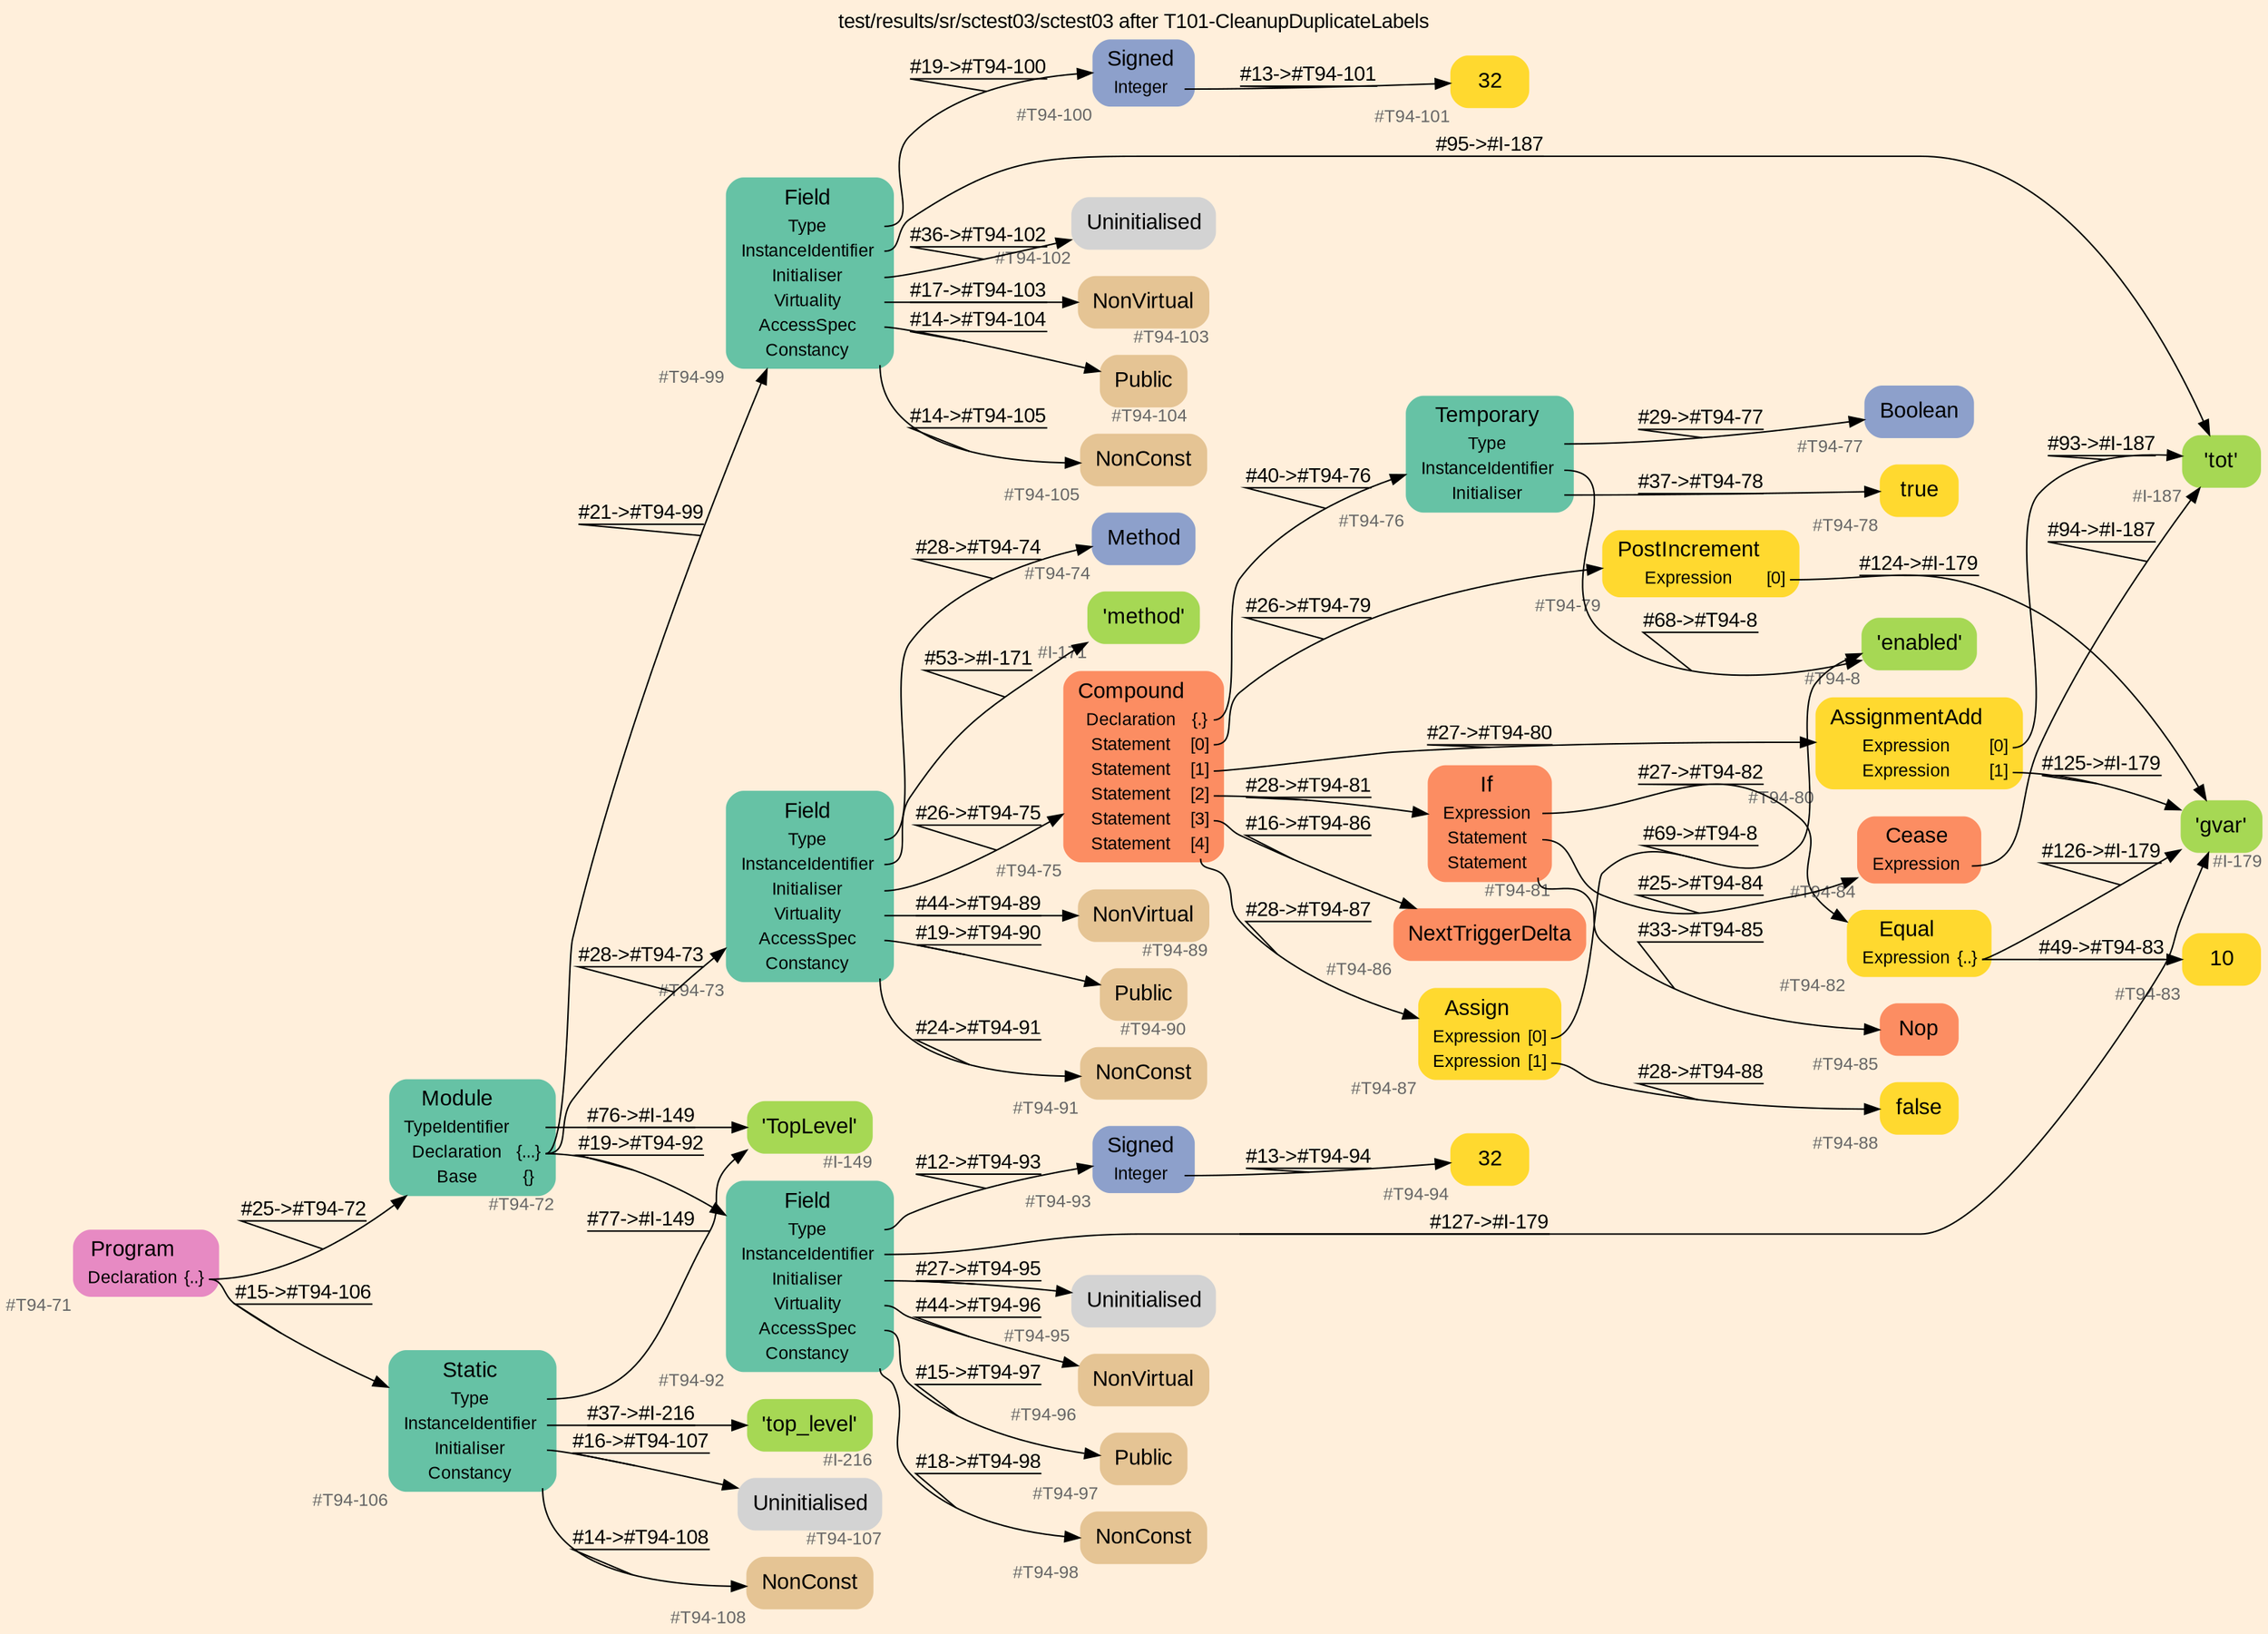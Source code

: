digraph "test/results/sr/sctest03/sctest03 after T101-CleanupDuplicateLabels" {
label = "test/results/sr/sctest03/sctest03 after T101-CleanupDuplicateLabels"
labelloc = t
graph [
    rankdir = "LR"
    ranksep = 0.3
    bgcolor = antiquewhite1
    color = black
    fontcolor = black
    fontname = "Arial"
];
node [
    fontname = "Arial"
];
edge [
    fontname = "Arial"
];

// -------------------- node figure --------------------
// -------- block #T94-71 ----------
"#T94-71" [
    fillcolor = "/set28/4"
    xlabel = "#T94-71"
    fontsize = "12"
    fontcolor = grey40
    shape = "plaintext"
    label = <<TABLE BORDER="0" CELLBORDER="0" CELLSPACING="0">
     <TR><TD><FONT COLOR="black" POINT-SIZE="15">Program</FONT></TD></TR>
     <TR><TD><FONT COLOR="black" POINT-SIZE="12">Declaration</FONT></TD><TD PORT="port0"><FONT COLOR="black" POINT-SIZE="12">{..}</FONT></TD></TR>
    </TABLE>>
    style = "rounded,filled"
];

// -------- block #T94-72 ----------
"#T94-72" [
    fillcolor = "/set28/1"
    xlabel = "#T94-72"
    fontsize = "12"
    fontcolor = grey40
    shape = "plaintext"
    label = <<TABLE BORDER="0" CELLBORDER="0" CELLSPACING="0">
     <TR><TD><FONT COLOR="black" POINT-SIZE="15">Module</FONT></TD></TR>
     <TR><TD><FONT COLOR="black" POINT-SIZE="12">TypeIdentifier</FONT></TD><TD PORT="port0"></TD></TR>
     <TR><TD><FONT COLOR="black" POINT-SIZE="12">Declaration</FONT></TD><TD PORT="port1"><FONT COLOR="black" POINT-SIZE="12">{...}</FONT></TD></TR>
     <TR><TD><FONT COLOR="black" POINT-SIZE="12">Base</FONT></TD><TD PORT="port2"><FONT COLOR="black" POINT-SIZE="12">{}</FONT></TD></TR>
    </TABLE>>
    style = "rounded,filled"
];

// -------- block #I-149 ----------
"#I-149" [
    fillcolor = "/set28/5"
    xlabel = "#I-149"
    fontsize = "12"
    fontcolor = grey40
    shape = "plaintext"
    label = <<TABLE BORDER="0" CELLBORDER="0" CELLSPACING="0">
     <TR><TD><FONT COLOR="black" POINT-SIZE="15">'TopLevel'</FONT></TD></TR>
    </TABLE>>
    style = "rounded,filled"
];

// -------- block #T94-73 ----------
"#T94-73" [
    fillcolor = "/set28/1"
    xlabel = "#T94-73"
    fontsize = "12"
    fontcolor = grey40
    shape = "plaintext"
    label = <<TABLE BORDER="0" CELLBORDER="0" CELLSPACING="0">
     <TR><TD><FONT COLOR="black" POINT-SIZE="15">Field</FONT></TD></TR>
     <TR><TD><FONT COLOR="black" POINT-SIZE="12">Type</FONT></TD><TD PORT="port0"></TD></TR>
     <TR><TD><FONT COLOR="black" POINT-SIZE="12">InstanceIdentifier</FONT></TD><TD PORT="port1"></TD></TR>
     <TR><TD><FONT COLOR="black" POINT-SIZE="12">Initialiser</FONT></TD><TD PORT="port2"></TD></TR>
     <TR><TD><FONT COLOR="black" POINT-SIZE="12">Virtuality</FONT></TD><TD PORT="port3"></TD></TR>
     <TR><TD><FONT COLOR="black" POINT-SIZE="12">AccessSpec</FONT></TD><TD PORT="port4"></TD></TR>
     <TR><TD><FONT COLOR="black" POINT-SIZE="12">Constancy</FONT></TD><TD PORT="port5"></TD></TR>
    </TABLE>>
    style = "rounded,filled"
];

// -------- block #T94-74 ----------
"#T94-74" [
    fillcolor = "/set28/3"
    xlabel = "#T94-74"
    fontsize = "12"
    fontcolor = grey40
    shape = "plaintext"
    label = <<TABLE BORDER="0" CELLBORDER="0" CELLSPACING="0">
     <TR><TD><FONT COLOR="black" POINT-SIZE="15">Method</FONT></TD></TR>
    </TABLE>>
    style = "rounded,filled"
];

// -------- block #I-171 ----------
"#I-171" [
    fillcolor = "/set28/5"
    xlabel = "#I-171"
    fontsize = "12"
    fontcolor = grey40
    shape = "plaintext"
    label = <<TABLE BORDER="0" CELLBORDER="0" CELLSPACING="0">
     <TR><TD><FONT COLOR="black" POINT-SIZE="15">'method'</FONT></TD></TR>
    </TABLE>>
    style = "rounded,filled"
];

// -------- block #T94-75 ----------
"#T94-75" [
    fillcolor = "/set28/2"
    xlabel = "#T94-75"
    fontsize = "12"
    fontcolor = grey40
    shape = "plaintext"
    label = <<TABLE BORDER="0" CELLBORDER="0" CELLSPACING="0">
     <TR><TD><FONT COLOR="black" POINT-SIZE="15">Compound</FONT></TD></TR>
     <TR><TD><FONT COLOR="black" POINT-SIZE="12">Declaration</FONT></TD><TD PORT="port0"><FONT COLOR="black" POINT-SIZE="12">{.}</FONT></TD></TR>
     <TR><TD><FONT COLOR="black" POINT-SIZE="12">Statement</FONT></TD><TD PORT="port1"><FONT COLOR="black" POINT-SIZE="12">[0]</FONT></TD></TR>
     <TR><TD><FONT COLOR="black" POINT-SIZE="12">Statement</FONT></TD><TD PORT="port2"><FONT COLOR="black" POINT-SIZE="12">[1]</FONT></TD></TR>
     <TR><TD><FONT COLOR="black" POINT-SIZE="12">Statement</FONT></TD><TD PORT="port3"><FONT COLOR="black" POINT-SIZE="12">[2]</FONT></TD></TR>
     <TR><TD><FONT COLOR="black" POINT-SIZE="12">Statement</FONT></TD><TD PORT="port4"><FONT COLOR="black" POINT-SIZE="12">[3]</FONT></TD></TR>
     <TR><TD><FONT COLOR="black" POINT-SIZE="12">Statement</FONT></TD><TD PORT="port5"><FONT COLOR="black" POINT-SIZE="12">[4]</FONT></TD></TR>
    </TABLE>>
    style = "rounded,filled"
];

// -------- block #T94-76 ----------
"#T94-76" [
    fillcolor = "/set28/1"
    xlabel = "#T94-76"
    fontsize = "12"
    fontcolor = grey40
    shape = "plaintext"
    label = <<TABLE BORDER="0" CELLBORDER="0" CELLSPACING="0">
     <TR><TD><FONT COLOR="black" POINT-SIZE="15">Temporary</FONT></TD></TR>
     <TR><TD><FONT COLOR="black" POINT-SIZE="12">Type</FONT></TD><TD PORT="port0"></TD></TR>
     <TR><TD><FONT COLOR="black" POINT-SIZE="12">InstanceIdentifier</FONT></TD><TD PORT="port1"></TD></TR>
     <TR><TD><FONT COLOR="black" POINT-SIZE="12">Initialiser</FONT></TD><TD PORT="port2"></TD></TR>
    </TABLE>>
    style = "rounded,filled"
];

// -------- block #T94-77 ----------
"#T94-77" [
    fillcolor = "/set28/3"
    xlabel = "#T94-77"
    fontsize = "12"
    fontcolor = grey40
    shape = "plaintext"
    label = <<TABLE BORDER="0" CELLBORDER="0" CELLSPACING="0">
     <TR><TD><FONT COLOR="black" POINT-SIZE="15">Boolean</FONT></TD></TR>
    </TABLE>>
    style = "rounded,filled"
];

// -------- block #T94-8 ----------
"#T94-8" [
    fillcolor = "/set28/5"
    xlabel = "#T94-8"
    fontsize = "12"
    fontcolor = grey40
    shape = "plaintext"
    label = <<TABLE BORDER="0" CELLBORDER="0" CELLSPACING="0">
     <TR><TD><FONT COLOR="black" POINT-SIZE="15">'enabled'</FONT></TD></TR>
    </TABLE>>
    style = "rounded,filled"
];

// -------- block #T94-78 ----------
"#T94-78" [
    fillcolor = "/set28/6"
    xlabel = "#T94-78"
    fontsize = "12"
    fontcolor = grey40
    shape = "plaintext"
    label = <<TABLE BORDER="0" CELLBORDER="0" CELLSPACING="0">
     <TR><TD><FONT COLOR="black" POINT-SIZE="15">true</FONT></TD></TR>
    </TABLE>>
    style = "rounded,filled"
];

// -------- block #T94-79 ----------
"#T94-79" [
    fillcolor = "/set28/6"
    xlabel = "#T94-79"
    fontsize = "12"
    fontcolor = grey40
    shape = "plaintext"
    label = <<TABLE BORDER="0" CELLBORDER="0" CELLSPACING="0">
     <TR><TD><FONT COLOR="black" POINT-SIZE="15">PostIncrement</FONT></TD></TR>
     <TR><TD><FONT COLOR="black" POINT-SIZE="12">Expression</FONT></TD><TD PORT="port0"><FONT COLOR="black" POINT-SIZE="12">[0]</FONT></TD></TR>
    </TABLE>>
    style = "rounded,filled"
];

// -------- block #I-179 ----------
"#I-179" [
    fillcolor = "/set28/5"
    xlabel = "#I-179"
    fontsize = "12"
    fontcolor = grey40
    shape = "plaintext"
    label = <<TABLE BORDER="0" CELLBORDER="0" CELLSPACING="0">
     <TR><TD><FONT COLOR="black" POINT-SIZE="15">'gvar'</FONT></TD></TR>
    </TABLE>>
    style = "rounded,filled"
];

// -------- block #T94-80 ----------
"#T94-80" [
    fillcolor = "/set28/6"
    xlabel = "#T94-80"
    fontsize = "12"
    fontcolor = grey40
    shape = "plaintext"
    label = <<TABLE BORDER="0" CELLBORDER="0" CELLSPACING="0">
     <TR><TD><FONT COLOR="black" POINT-SIZE="15">AssignmentAdd</FONT></TD></TR>
     <TR><TD><FONT COLOR="black" POINT-SIZE="12">Expression</FONT></TD><TD PORT="port0"><FONT COLOR="black" POINT-SIZE="12">[0]</FONT></TD></TR>
     <TR><TD><FONT COLOR="black" POINT-SIZE="12">Expression</FONT></TD><TD PORT="port1"><FONT COLOR="black" POINT-SIZE="12">[1]</FONT></TD></TR>
    </TABLE>>
    style = "rounded,filled"
];

// -------- block #I-187 ----------
"#I-187" [
    fillcolor = "/set28/5"
    xlabel = "#I-187"
    fontsize = "12"
    fontcolor = grey40
    shape = "plaintext"
    label = <<TABLE BORDER="0" CELLBORDER="0" CELLSPACING="0">
     <TR><TD><FONT COLOR="black" POINT-SIZE="15">'tot'</FONT></TD></TR>
    </TABLE>>
    style = "rounded,filled"
];

// -------- block #T94-81 ----------
"#T94-81" [
    fillcolor = "/set28/2"
    xlabel = "#T94-81"
    fontsize = "12"
    fontcolor = grey40
    shape = "plaintext"
    label = <<TABLE BORDER="0" CELLBORDER="0" CELLSPACING="0">
     <TR><TD><FONT COLOR="black" POINT-SIZE="15">If</FONT></TD></TR>
     <TR><TD><FONT COLOR="black" POINT-SIZE="12">Expression</FONT></TD><TD PORT="port0"></TD></TR>
     <TR><TD><FONT COLOR="black" POINT-SIZE="12">Statement</FONT></TD><TD PORT="port1"></TD></TR>
     <TR><TD><FONT COLOR="black" POINT-SIZE="12">Statement</FONT></TD><TD PORT="port2"></TD></TR>
    </TABLE>>
    style = "rounded,filled"
];

// -------- block #T94-82 ----------
"#T94-82" [
    fillcolor = "/set28/6"
    xlabel = "#T94-82"
    fontsize = "12"
    fontcolor = grey40
    shape = "plaintext"
    label = <<TABLE BORDER="0" CELLBORDER="0" CELLSPACING="0">
     <TR><TD><FONT COLOR="black" POINT-SIZE="15">Equal</FONT></TD></TR>
     <TR><TD><FONT COLOR="black" POINT-SIZE="12">Expression</FONT></TD><TD PORT="port0"><FONT COLOR="black" POINT-SIZE="12">{..}</FONT></TD></TR>
    </TABLE>>
    style = "rounded,filled"
];

// -------- block #T94-83 ----------
"#T94-83" [
    fillcolor = "/set28/6"
    xlabel = "#T94-83"
    fontsize = "12"
    fontcolor = grey40
    shape = "plaintext"
    label = <<TABLE BORDER="0" CELLBORDER="0" CELLSPACING="0">
     <TR><TD><FONT COLOR="black" POINT-SIZE="15">10</FONT></TD></TR>
    </TABLE>>
    style = "rounded,filled"
];

// -------- block #T94-84 ----------
"#T94-84" [
    fillcolor = "/set28/2"
    xlabel = "#T94-84"
    fontsize = "12"
    fontcolor = grey40
    shape = "plaintext"
    label = <<TABLE BORDER="0" CELLBORDER="0" CELLSPACING="0">
     <TR><TD><FONT COLOR="black" POINT-SIZE="15">Cease</FONT></TD></TR>
     <TR><TD><FONT COLOR="black" POINT-SIZE="12">Expression</FONT></TD><TD PORT="port0"></TD></TR>
    </TABLE>>
    style = "rounded,filled"
];

// -------- block #T94-85 ----------
"#T94-85" [
    fillcolor = "/set28/2"
    xlabel = "#T94-85"
    fontsize = "12"
    fontcolor = grey40
    shape = "plaintext"
    label = <<TABLE BORDER="0" CELLBORDER="0" CELLSPACING="0">
     <TR><TD><FONT COLOR="black" POINT-SIZE="15">Nop</FONT></TD></TR>
    </TABLE>>
    style = "rounded,filled"
];

// -------- block #T94-86 ----------
"#T94-86" [
    fillcolor = "/set28/2"
    xlabel = "#T94-86"
    fontsize = "12"
    fontcolor = grey40
    shape = "plaintext"
    label = <<TABLE BORDER="0" CELLBORDER="0" CELLSPACING="0">
     <TR><TD><FONT COLOR="black" POINT-SIZE="15">NextTriggerDelta</FONT></TD></TR>
    </TABLE>>
    style = "rounded,filled"
];

// -------- block #T94-87 ----------
"#T94-87" [
    fillcolor = "/set28/6"
    xlabel = "#T94-87"
    fontsize = "12"
    fontcolor = grey40
    shape = "plaintext"
    label = <<TABLE BORDER="0" CELLBORDER="0" CELLSPACING="0">
     <TR><TD><FONT COLOR="black" POINT-SIZE="15">Assign</FONT></TD></TR>
     <TR><TD><FONT COLOR="black" POINT-SIZE="12">Expression</FONT></TD><TD PORT="port0"><FONT COLOR="black" POINT-SIZE="12">[0]</FONT></TD></TR>
     <TR><TD><FONT COLOR="black" POINT-SIZE="12">Expression</FONT></TD><TD PORT="port1"><FONT COLOR="black" POINT-SIZE="12">[1]</FONT></TD></TR>
    </TABLE>>
    style = "rounded,filled"
];

// -------- block #T94-88 ----------
"#T94-88" [
    fillcolor = "/set28/6"
    xlabel = "#T94-88"
    fontsize = "12"
    fontcolor = grey40
    shape = "plaintext"
    label = <<TABLE BORDER="0" CELLBORDER="0" CELLSPACING="0">
     <TR><TD><FONT COLOR="black" POINT-SIZE="15">false</FONT></TD></TR>
    </TABLE>>
    style = "rounded,filled"
];

// -------- block #T94-89 ----------
"#T94-89" [
    fillcolor = "/set28/7"
    xlabel = "#T94-89"
    fontsize = "12"
    fontcolor = grey40
    shape = "plaintext"
    label = <<TABLE BORDER="0" CELLBORDER="0" CELLSPACING="0">
     <TR><TD><FONT COLOR="black" POINT-SIZE="15">NonVirtual</FONT></TD></TR>
    </TABLE>>
    style = "rounded,filled"
];

// -------- block #T94-90 ----------
"#T94-90" [
    fillcolor = "/set28/7"
    xlabel = "#T94-90"
    fontsize = "12"
    fontcolor = grey40
    shape = "plaintext"
    label = <<TABLE BORDER="0" CELLBORDER="0" CELLSPACING="0">
     <TR><TD><FONT COLOR="black" POINT-SIZE="15">Public</FONT></TD></TR>
    </TABLE>>
    style = "rounded,filled"
];

// -------- block #T94-91 ----------
"#T94-91" [
    fillcolor = "/set28/7"
    xlabel = "#T94-91"
    fontsize = "12"
    fontcolor = grey40
    shape = "plaintext"
    label = <<TABLE BORDER="0" CELLBORDER="0" CELLSPACING="0">
     <TR><TD><FONT COLOR="black" POINT-SIZE="15">NonConst</FONT></TD></TR>
    </TABLE>>
    style = "rounded,filled"
];

// -------- block #T94-92 ----------
"#T94-92" [
    fillcolor = "/set28/1"
    xlabel = "#T94-92"
    fontsize = "12"
    fontcolor = grey40
    shape = "plaintext"
    label = <<TABLE BORDER="0" CELLBORDER="0" CELLSPACING="0">
     <TR><TD><FONT COLOR="black" POINT-SIZE="15">Field</FONT></TD></TR>
     <TR><TD><FONT COLOR="black" POINT-SIZE="12">Type</FONT></TD><TD PORT="port0"></TD></TR>
     <TR><TD><FONT COLOR="black" POINT-SIZE="12">InstanceIdentifier</FONT></TD><TD PORT="port1"></TD></TR>
     <TR><TD><FONT COLOR="black" POINT-SIZE="12">Initialiser</FONT></TD><TD PORT="port2"></TD></TR>
     <TR><TD><FONT COLOR="black" POINT-SIZE="12">Virtuality</FONT></TD><TD PORT="port3"></TD></TR>
     <TR><TD><FONT COLOR="black" POINT-SIZE="12">AccessSpec</FONT></TD><TD PORT="port4"></TD></TR>
     <TR><TD><FONT COLOR="black" POINT-SIZE="12">Constancy</FONT></TD><TD PORT="port5"></TD></TR>
    </TABLE>>
    style = "rounded,filled"
];

// -------- block #T94-93 ----------
"#T94-93" [
    fillcolor = "/set28/3"
    xlabel = "#T94-93"
    fontsize = "12"
    fontcolor = grey40
    shape = "plaintext"
    label = <<TABLE BORDER="0" CELLBORDER="0" CELLSPACING="0">
     <TR><TD><FONT COLOR="black" POINT-SIZE="15">Signed</FONT></TD></TR>
     <TR><TD><FONT COLOR="black" POINT-SIZE="12">Integer</FONT></TD><TD PORT="port0"></TD></TR>
    </TABLE>>
    style = "rounded,filled"
];

// -------- block #T94-94 ----------
"#T94-94" [
    fillcolor = "/set28/6"
    xlabel = "#T94-94"
    fontsize = "12"
    fontcolor = grey40
    shape = "plaintext"
    label = <<TABLE BORDER="0" CELLBORDER="0" CELLSPACING="0">
     <TR><TD><FONT COLOR="black" POINT-SIZE="15">32</FONT></TD></TR>
    </TABLE>>
    style = "rounded,filled"
];

// -------- block #T94-95 ----------
"#T94-95" [
    xlabel = "#T94-95"
    fontsize = "12"
    fontcolor = grey40
    shape = "plaintext"
    label = <<TABLE BORDER="0" CELLBORDER="0" CELLSPACING="0">
     <TR><TD><FONT COLOR="black" POINT-SIZE="15">Uninitialised</FONT></TD></TR>
    </TABLE>>
    style = "rounded,filled"
];

// -------- block #T94-96 ----------
"#T94-96" [
    fillcolor = "/set28/7"
    xlabel = "#T94-96"
    fontsize = "12"
    fontcolor = grey40
    shape = "plaintext"
    label = <<TABLE BORDER="0" CELLBORDER="0" CELLSPACING="0">
     <TR><TD><FONT COLOR="black" POINT-SIZE="15">NonVirtual</FONT></TD></TR>
    </TABLE>>
    style = "rounded,filled"
];

// -------- block #T94-97 ----------
"#T94-97" [
    fillcolor = "/set28/7"
    xlabel = "#T94-97"
    fontsize = "12"
    fontcolor = grey40
    shape = "plaintext"
    label = <<TABLE BORDER="0" CELLBORDER="0" CELLSPACING="0">
     <TR><TD><FONT COLOR="black" POINT-SIZE="15">Public</FONT></TD></TR>
    </TABLE>>
    style = "rounded,filled"
];

// -------- block #T94-98 ----------
"#T94-98" [
    fillcolor = "/set28/7"
    xlabel = "#T94-98"
    fontsize = "12"
    fontcolor = grey40
    shape = "plaintext"
    label = <<TABLE BORDER="0" CELLBORDER="0" CELLSPACING="0">
     <TR><TD><FONT COLOR="black" POINT-SIZE="15">NonConst</FONT></TD></TR>
    </TABLE>>
    style = "rounded,filled"
];

// -------- block #T94-99 ----------
"#T94-99" [
    fillcolor = "/set28/1"
    xlabel = "#T94-99"
    fontsize = "12"
    fontcolor = grey40
    shape = "plaintext"
    label = <<TABLE BORDER="0" CELLBORDER="0" CELLSPACING="0">
     <TR><TD><FONT COLOR="black" POINT-SIZE="15">Field</FONT></TD></TR>
     <TR><TD><FONT COLOR="black" POINT-SIZE="12">Type</FONT></TD><TD PORT="port0"></TD></TR>
     <TR><TD><FONT COLOR="black" POINT-SIZE="12">InstanceIdentifier</FONT></TD><TD PORT="port1"></TD></TR>
     <TR><TD><FONT COLOR="black" POINT-SIZE="12">Initialiser</FONT></TD><TD PORT="port2"></TD></TR>
     <TR><TD><FONT COLOR="black" POINT-SIZE="12">Virtuality</FONT></TD><TD PORT="port3"></TD></TR>
     <TR><TD><FONT COLOR="black" POINT-SIZE="12">AccessSpec</FONT></TD><TD PORT="port4"></TD></TR>
     <TR><TD><FONT COLOR="black" POINT-SIZE="12">Constancy</FONT></TD><TD PORT="port5"></TD></TR>
    </TABLE>>
    style = "rounded,filled"
];

// -------- block #T94-100 ----------
"#T94-100" [
    fillcolor = "/set28/3"
    xlabel = "#T94-100"
    fontsize = "12"
    fontcolor = grey40
    shape = "plaintext"
    label = <<TABLE BORDER="0" CELLBORDER="0" CELLSPACING="0">
     <TR><TD><FONT COLOR="black" POINT-SIZE="15">Signed</FONT></TD></TR>
     <TR><TD><FONT COLOR="black" POINT-SIZE="12">Integer</FONT></TD><TD PORT="port0"></TD></TR>
    </TABLE>>
    style = "rounded,filled"
];

// -------- block #T94-101 ----------
"#T94-101" [
    fillcolor = "/set28/6"
    xlabel = "#T94-101"
    fontsize = "12"
    fontcolor = grey40
    shape = "plaintext"
    label = <<TABLE BORDER="0" CELLBORDER="0" CELLSPACING="0">
     <TR><TD><FONT COLOR="black" POINT-SIZE="15">32</FONT></TD></TR>
    </TABLE>>
    style = "rounded,filled"
];

// -------- block #T94-102 ----------
"#T94-102" [
    xlabel = "#T94-102"
    fontsize = "12"
    fontcolor = grey40
    shape = "plaintext"
    label = <<TABLE BORDER="0" CELLBORDER="0" CELLSPACING="0">
     <TR><TD><FONT COLOR="black" POINT-SIZE="15">Uninitialised</FONT></TD></TR>
    </TABLE>>
    style = "rounded,filled"
];

// -------- block #T94-103 ----------
"#T94-103" [
    fillcolor = "/set28/7"
    xlabel = "#T94-103"
    fontsize = "12"
    fontcolor = grey40
    shape = "plaintext"
    label = <<TABLE BORDER="0" CELLBORDER="0" CELLSPACING="0">
     <TR><TD><FONT COLOR="black" POINT-SIZE="15">NonVirtual</FONT></TD></TR>
    </TABLE>>
    style = "rounded,filled"
];

// -------- block #T94-104 ----------
"#T94-104" [
    fillcolor = "/set28/7"
    xlabel = "#T94-104"
    fontsize = "12"
    fontcolor = grey40
    shape = "plaintext"
    label = <<TABLE BORDER="0" CELLBORDER="0" CELLSPACING="0">
     <TR><TD><FONT COLOR="black" POINT-SIZE="15">Public</FONT></TD></TR>
    </TABLE>>
    style = "rounded,filled"
];

// -------- block #T94-105 ----------
"#T94-105" [
    fillcolor = "/set28/7"
    xlabel = "#T94-105"
    fontsize = "12"
    fontcolor = grey40
    shape = "plaintext"
    label = <<TABLE BORDER="0" CELLBORDER="0" CELLSPACING="0">
     <TR><TD><FONT COLOR="black" POINT-SIZE="15">NonConst</FONT></TD></TR>
    </TABLE>>
    style = "rounded,filled"
];

// -------- block #T94-106 ----------
"#T94-106" [
    fillcolor = "/set28/1"
    xlabel = "#T94-106"
    fontsize = "12"
    fontcolor = grey40
    shape = "plaintext"
    label = <<TABLE BORDER="0" CELLBORDER="0" CELLSPACING="0">
     <TR><TD><FONT COLOR="black" POINT-SIZE="15">Static</FONT></TD></TR>
     <TR><TD><FONT COLOR="black" POINT-SIZE="12">Type</FONT></TD><TD PORT="port0"></TD></TR>
     <TR><TD><FONT COLOR="black" POINT-SIZE="12">InstanceIdentifier</FONT></TD><TD PORT="port1"></TD></TR>
     <TR><TD><FONT COLOR="black" POINT-SIZE="12">Initialiser</FONT></TD><TD PORT="port2"></TD></TR>
     <TR><TD><FONT COLOR="black" POINT-SIZE="12">Constancy</FONT></TD><TD PORT="port3"></TD></TR>
    </TABLE>>
    style = "rounded,filled"
];

// -------- block #I-216 ----------
"#I-216" [
    fillcolor = "/set28/5"
    xlabel = "#I-216"
    fontsize = "12"
    fontcolor = grey40
    shape = "plaintext"
    label = <<TABLE BORDER="0" CELLBORDER="0" CELLSPACING="0">
     <TR><TD><FONT COLOR="black" POINT-SIZE="15">'top_level'</FONT></TD></TR>
    </TABLE>>
    style = "rounded,filled"
];

// -------- block #T94-107 ----------
"#T94-107" [
    xlabel = "#T94-107"
    fontsize = "12"
    fontcolor = grey40
    shape = "plaintext"
    label = <<TABLE BORDER="0" CELLBORDER="0" CELLSPACING="0">
     <TR><TD><FONT COLOR="black" POINT-SIZE="15">Uninitialised</FONT></TD></TR>
    </TABLE>>
    style = "rounded,filled"
];

// -------- block #T94-108 ----------
"#T94-108" [
    fillcolor = "/set28/7"
    xlabel = "#T94-108"
    fontsize = "12"
    fontcolor = grey40
    shape = "plaintext"
    label = <<TABLE BORDER="0" CELLBORDER="0" CELLSPACING="0">
     <TR><TD><FONT COLOR="black" POINT-SIZE="15">NonConst</FONT></TD></TR>
    </TABLE>>
    style = "rounded,filled"
];

"#T94-71":port0 -> "#T94-72" [
    label = "#25-&gt;#T94-72"
    decorate = true
    color = black
    fontcolor = black
];

"#T94-71":port0 -> "#T94-106" [
    label = "#15-&gt;#T94-106"
    decorate = true
    color = black
    fontcolor = black
];

"#T94-72":port0 -> "#I-149" [
    label = "#76-&gt;#I-149"
    decorate = true
    color = black
    fontcolor = black
];

"#T94-72":port1 -> "#T94-73" [
    label = "#28-&gt;#T94-73"
    decorate = true
    color = black
    fontcolor = black
];

"#T94-72":port1 -> "#T94-92" [
    label = "#19-&gt;#T94-92"
    decorate = true
    color = black
    fontcolor = black
];

"#T94-72":port1 -> "#T94-99" [
    label = "#21-&gt;#T94-99"
    decorate = true
    color = black
    fontcolor = black
];

"#T94-73":port0 -> "#T94-74" [
    label = "#28-&gt;#T94-74"
    decorate = true
    color = black
    fontcolor = black
];

"#T94-73":port1 -> "#I-171" [
    label = "#53-&gt;#I-171"
    decorate = true
    color = black
    fontcolor = black
];

"#T94-73":port2 -> "#T94-75" [
    label = "#26-&gt;#T94-75"
    decorate = true
    color = black
    fontcolor = black
];

"#T94-73":port3 -> "#T94-89" [
    label = "#44-&gt;#T94-89"
    decorate = true
    color = black
    fontcolor = black
];

"#T94-73":port4 -> "#T94-90" [
    label = "#19-&gt;#T94-90"
    decorate = true
    color = black
    fontcolor = black
];

"#T94-73":port5 -> "#T94-91" [
    label = "#24-&gt;#T94-91"
    decorate = true
    color = black
    fontcolor = black
];

"#T94-75":port0 -> "#T94-76" [
    label = "#40-&gt;#T94-76"
    decorate = true
    color = black
    fontcolor = black
];

"#T94-75":port1 -> "#T94-79" [
    label = "#26-&gt;#T94-79"
    decorate = true
    color = black
    fontcolor = black
];

"#T94-75":port2 -> "#T94-80" [
    label = "#27-&gt;#T94-80"
    decorate = true
    color = black
    fontcolor = black
];

"#T94-75":port3 -> "#T94-81" [
    label = "#28-&gt;#T94-81"
    decorate = true
    color = black
    fontcolor = black
];

"#T94-75":port4 -> "#T94-86" [
    label = "#16-&gt;#T94-86"
    decorate = true
    color = black
    fontcolor = black
];

"#T94-75":port5 -> "#T94-87" [
    label = "#28-&gt;#T94-87"
    decorate = true
    color = black
    fontcolor = black
];

"#T94-76":port0 -> "#T94-77" [
    label = "#29-&gt;#T94-77"
    decorate = true
    color = black
    fontcolor = black
];

"#T94-76":port1 -> "#T94-8" [
    label = "#68-&gt;#T94-8"
    decorate = true
    color = black
    fontcolor = black
];

"#T94-76":port2 -> "#T94-78" [
    label = "#37-&gt;#T94-78"
    decorate = true
    color = black
    fontcolor = black
];

"#T94-79":port0 -> "#I-179" [
    label = "#124-&gt;#I-179"
    decorate = true
    color = black
    fontcolor = black
];

"#T94-80":port0 -> "#I-187" [
    label = "#93-&gt;#I-187"
    decorate = true
    color = black
    fontcolor = black
];

"#T94-80":port1 -> "#I-179" [
    label = "#125-&gt;#I-179"
    decorate = true
    color = black
    fontcolor = black
];

"#T94-81":port0 -> "#T94-82" [
    label = "#27-&gt;#T94-82"
    decorate = true
    color = black
    fontcolor = black
];

"#T94-81":port1 -> "#T94-84" [
    label = "#25-&gt;#T94-84"
    decorate = true
    color = black
    fontcolor = black
];

"#T94-81":port2 -> "#T94-85" [
    label = "#33-&gt;#T94-85"
    decorate = true
    color = black
    fontcolor = black
];

"#T94-82":port0 -> "#I-179" [
    label = "#126-&gt;#I-179"
    decorate = true
    color = black
    fontcolor = black
];

"#T94-82":port0 -> "#T94-83" [
    label = "#49-&gt;#T94-83"
    decorate = true
    color = black
    fontcolor = black
];

"#T94-84":port0 -> "#I-187" [
    label = "#94-&gt;#I-187"
    decorate = true
    color = black
    fontcolor = black
];

"#T94-87":port0 -> "#T94-8" [
    label = "#69-&gt;#T94-8"
    decorate = true
    color = black
    fontcolor = black
];

"#T94-87":port1 -> "#T94-88" [
    label = "#28-&gt;#T94-88"
    decorate = true
    color = black
    fontcolor = black
];

"#T94-92":port0 -> "#T94-93" [
    label = "#12-&gt;#T94-93"
    decorate = true
    color = black
    fontcolor = black
];

"#T94-92":port1 -> "#I-179" [
    label = "#127-&gt;#I-179"
    decorate = true
    color = black
    fontcolor = black
];

"#T94-92":port2 -> "#T94-95" [
    label = "#27-&gt;#T94-95"
    decorate = true
    color = black
    fontcolor = black
];

"#T94-92":port3 -> "#T94-96" [
    label = "#44-&gt;#T94-96"
    decorate = true
    color = black
    fontcolor = black
];

"#T94-92":port4 -> "#T94-97" [
    label = "#15-&gt;#T94-97"
    decorate = true
    color = black
    fontcolor = black
];

"#T94-92":port5 -> "#T94-98" [
    label = "#18-&gt;#T94-98"
    decorate = true
    color = black
    fontcolor = black
];

"#T94-93":port0 -> "#T94-94" [
    label = "#13-&gt;#T94-94"
    decorate = true
    color = black
    fontcolor = black
];

"#T94-99":port0 -> "#T94-100" [
    label = "#19-&gt;#T94-100"
    decorate = true
    color = black
    fontcolor = black
];

"#T94-99":port1 -> "#I-187" [
    label = "#95-&gt;#I-187"
    decorate = true
    color = black
    fontcolor = black
];

"#T94-99":port2 -> "#T94-102" [
    label = "#36-&gt;#T94-102"
    decorate = true
    color = black
    fontcolor = black
];

"#T94-99":port3 -> "#T94-103" [
    label = "#17-&gt;#T94-103"
    decorate = true
    color = black
    fontcolor = black
];

"#T94-99":port4 -> "#T94-104" [
    label = "#14-&gt;#T94-104"
    decorate = true
    color = black
    fontcolor = black
];

"#T94-99":port5 -> "#T94-105" [
    label = "#14-&gt;#T94-105"
    decorate = true
    color = black
    fontcolor = black
];

"#T94-100":port0 -> "#T94-101" [
    label = "#13-&gt;#T94-101"
    decorate = true
    color = black
    fontcolor = black
];

"#T94-106":port0 -> "#I-149" [
    label = "#77-&gt;#I-149"
    decorate = true
    color = black
    fontcolor = black
];

"#T94-106":port1 -> "#I-216" [
    label = "#37-&gt;#I-216"
    decorate = true
    color = black
    fontcolor = black
];

"#T94-106":port2 -> "#T94-107" [
    label = "#16-&gt;#T94-107"
    decorate = true
    color = black
    fontcolor = black
];

"#T94-106":port3 -> "#T94-108" [
    label = "#14-&gt;#T94-108"
    decorate = true
    color = black
    fontcolor = black
];


}
